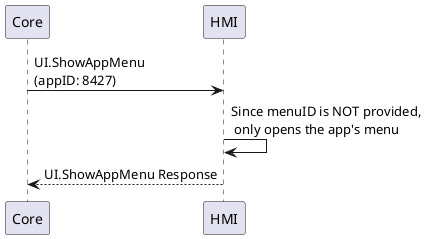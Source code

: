 @startuml ShowAppMenu
participant Core
participant HMI

Core -> HMI: UI.ShowAppMenu\n(appID: 8427)
HMI -> HMI: Since menuID is NOT provided,\n only opens the app's menu
HMI --> Core: UI.ShowAppMenu Response

@enduml